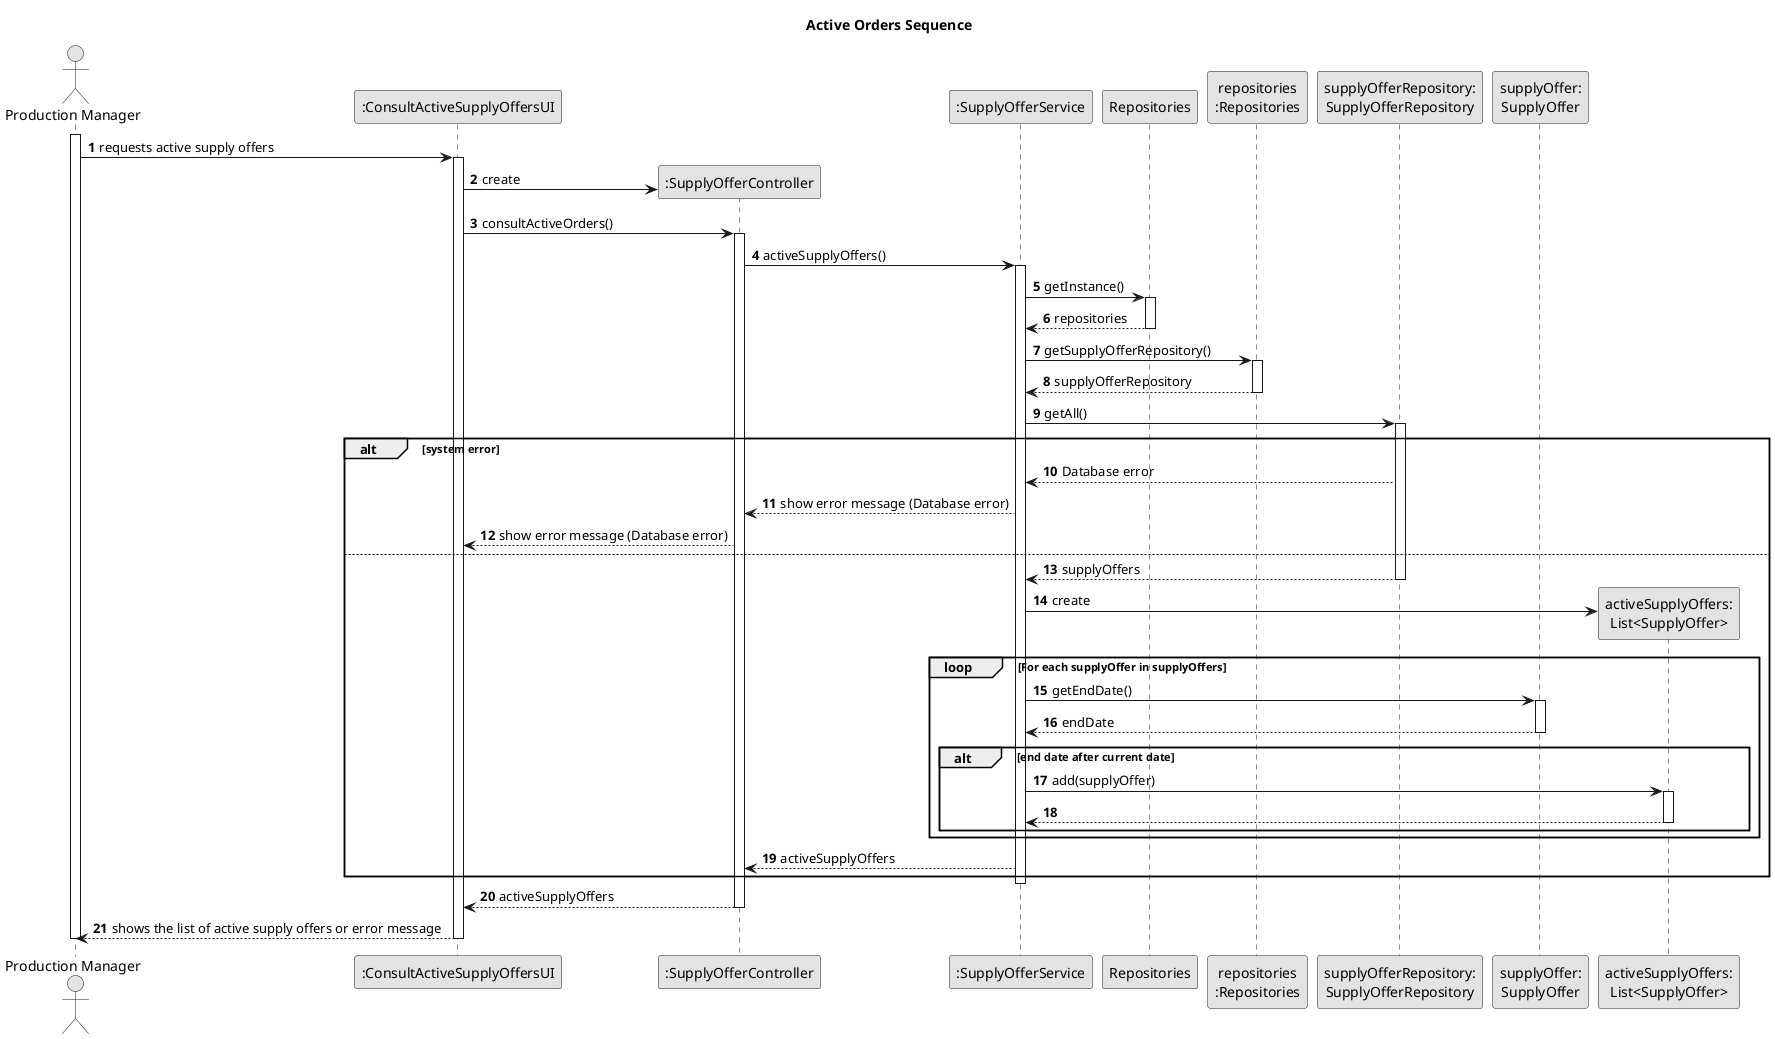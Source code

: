 @startuml
skinparam monochrome true
skinparam packageStyle rectangle
skinparam shadowing false

title System Sequence Diagram (SSD)

autonumber

actor "Production Manager" as PM
participant ":ConsultActiveSupplyOffersUI" as UI
participant ":SupplyOfferController" as CTRL
participant ":SupplyOfferService" as SRV
participant "Repositories" as REPS
participant "repositories\n:Repositories" as REP
participant "supplyOfferRepository:\nSupplyOfferRepository" as supplyOfferRepository
participant "supplyOffer:\nSupplyOffer" as OFFER
participant "activeSupplyOffers:\nList<SupplyOffer>" as activeSupplyOffers

title Active Orders Sequence

activate PM
    PM -> UI : requests active supply offers
    activate UI

        UI -> CTRL** : create

        UI -> CTRL : consultActiveOrders()
        activate CTRL
            CTRL -> SRV : activeSupplyOffers()
            activate SRV

                SRV -> REPS : getInstance()
                activate REPS
                REPS --> SRV: repositories
                deactivate REPS
                SRV -> REP : getSupplyOfferRepository()
                activate REP
                REP --> SRV : supplyOfferRepository
                deactivate REP

                SRV -> supplyOfferRepository : getAll()
                activate supplyOfferRepository
            alt system error
                        supplyOfferRepository --> SRV: Database error

                        SRV --> CTRL: show error message (Database error)

                        CTRL --> UI: show error message (Database error)
            else
                        supplyOfferRepository --> SRV: supplyOffers
                        deactivate supplyOfferRepository

            SRV -> activeSupplyOffers** : create

            loop For each supplyOffer in supplyOffers

                        SRV -> OFFER : getEndDate()
                        activate OFFER
                        OFFER --> SRV : endDate
                        deactivate OFFER

                        alt end date after current date
                            SRV -> activeSupplyOffers : add(supplyOffer)
                            activate activeSupplyOffers
                            activeSupplyOffers --> SRV :
                            deactivate activeSupplyOffers
                        end alt
                    end loop

                    SRV --> CTRL : activeSupplyOffers
                end alt
                deactivate SRV

            CTRL --> UI : activeSupplyOffers
            deactivate CTRL

        UI --> PM : shows the list of active supply offers or error message
        deactivate UI

deactivate PM
@enduml
